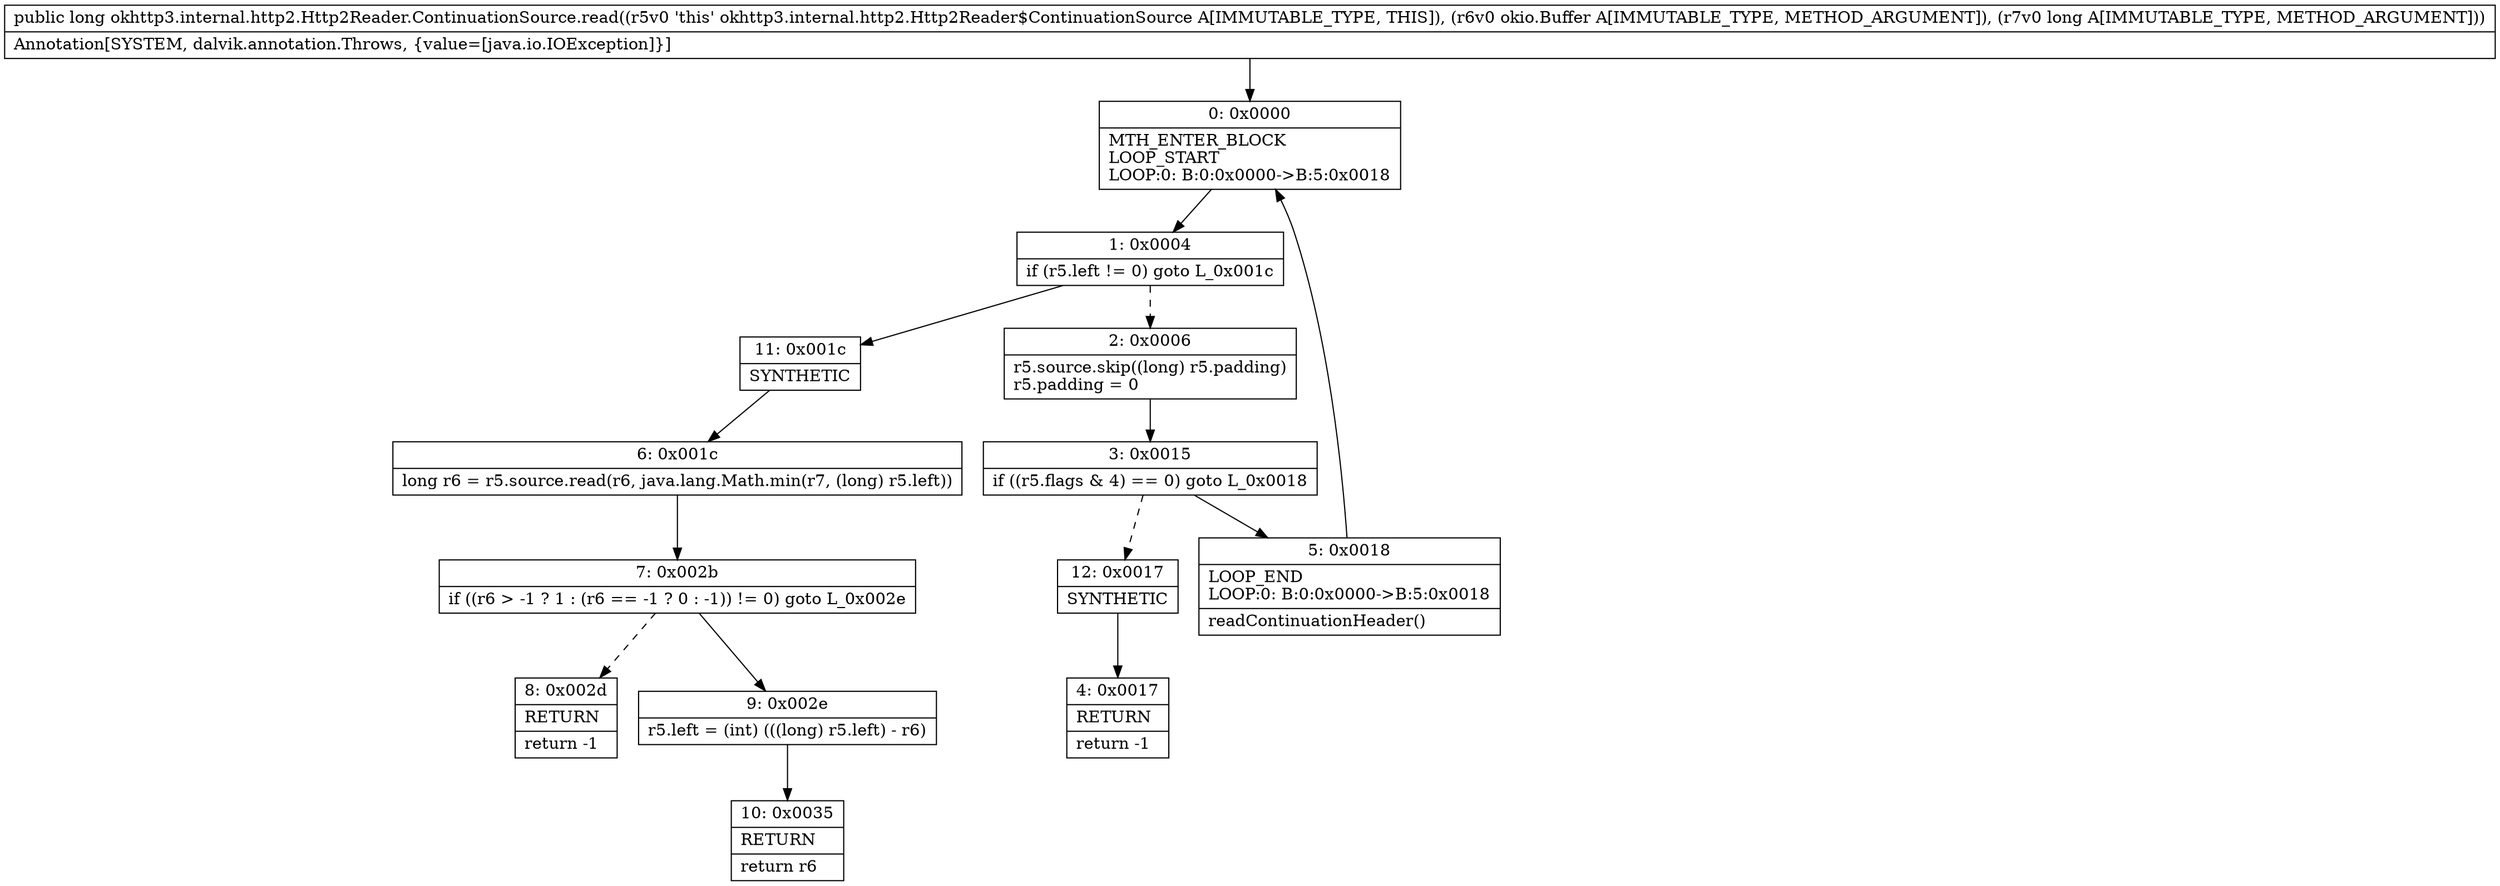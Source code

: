 digraph "CFG forokhttp3.internal.http2.Http2Reader.ContinuationSource.read(Lokio\/Buffer;J)J" {
Node_0 [shape=record,label="{0\:\ 0x0000|MTH_ENTER_BLOCK\lLOOP_START\lLOOP:0: B:0:0x0000\-\>B:5:0x0018\l}"];
Node_1 [shape=record,label="{1\:\ 0x0004|if (r5.left != 0) goto L_0x001c\l}"];
Node_2 [shape=record,label="{2\:\ 0x0006|r5.source.skip((long) r5.padding)\lr5.padding = 0\l}"];
Node_3 [shape=record,label="{3\:\ 0x0015|if ((r5.flags & 4) == 0) goto L_0x0018\l}"];
Node_4 [shape=record,label="{4\:\ 0x0017|RETURN\l|return \-1\l}"];
Node_5 [shape=record,label="{5\:\ 0x0018|LOOP_END\lLOOP:0: B:0:0x0000\-\>B:5:0x0018\l|readContinuationHeader()\l}"];
Node_6 [shape=record,label="{6\:\ 0x001c|long r6 = r5.source.read(r6, java.lang.Math.min(r7, (long) r5.left))\l}"];
Node_7 [shape=record,label="{7\:\ 0x002b|if ((r6 \> \-1 ? 1 : (r6 == \-1 ? 0 : \-1)) != 0) goto L_0x002e\l}"];
Node_8 [shape=record,label="{8\:\ 0x002d|RETURN\l|return \-1\l}"];
Node_9 [shape=record,label="{9\:\ 0x002e|r5.left = (int) (((long) r5.left) \- r6)\l}"];
Node_10 [shape=record,label="{10\:\ 0x0035|RETURN\l|return r6\l}"];
Node_11 [shape=record,label="{11\:\ 0x001c|SYNTHETIC\l}"];
Node_12 [shape=record,label="{12\:\ 0x0017|SYNTHETIC\l}"];
MethodNode[shape=record,label="{public long okhttp3.internal.http2.Http2Reader.ContinuationSource.read((r5v0 'this' okhttp3.internal.http2.Http2Reader$ContinuationSource A[IMMUTABLE_TYPE, THIS]), (r6v0 okio.Buffer A[IMMUTABLE_TYPE, METHOD_ARGUMENT]), (r7v0 long A[IMMUTABLE_TYPE, METHOD_ARGUMENT]))  | Annotation[SYSTEM, dalvik.annotation.Throws, \{value=[java.io.IOException]\}]\l}"];
MethodNode -> Node_0;
Node_0 -> Node_1;
Node_1 -> Node_2[style=dashed];
Node_1 -> Node_11;
Node_2 -> Node_3;
Node_3 -> Node_5;
Node_3 -> Node_12[style=dashed];
Node_5 -> Node_0;
Node_6 -> Node_7;
Node_7 -> Node_8[style=dashed];
Node_7 -> Node_9;
Node_9 -> Node_10;
Node_11 -> Node_6;
Node_12 -> Node_4;
}

